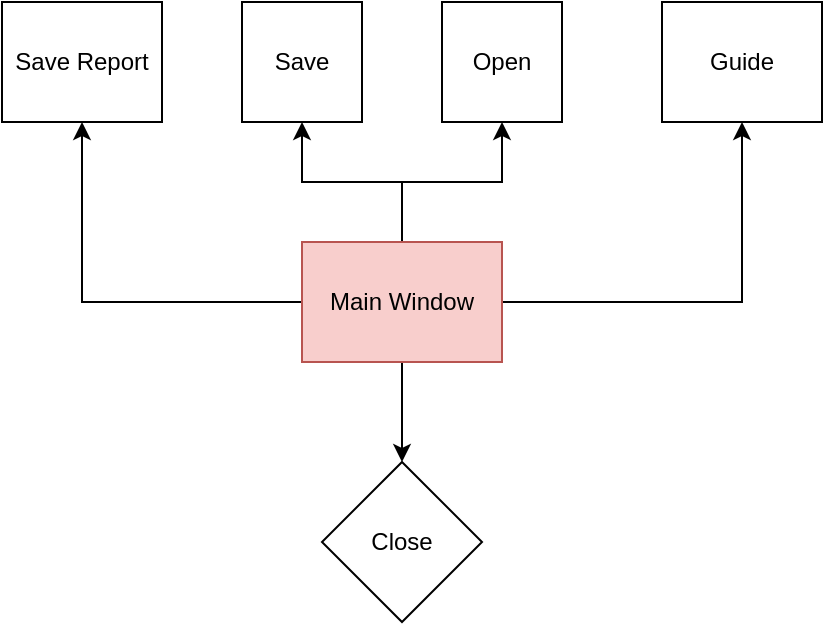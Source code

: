 <mxfile version="13.2.6" type="device"><diagram id="lANPRyZkflNKKlKGTBv8" name="Page-1"><mxGraphModel dx="868" dy="488" grid="1" gridSize="10" guides="1" tooltips="1" connect="1" arrows="1" fold="1" page="1" pageScale="1" pageWidth="827" pageHeight="1169" math="0" shadow="0"><root><mxCell id="0"/><mxCell id="1" parent="0"/><mxCell id="h74xpuuo19yp4yZbw9gS-9" value="" style="edgeStyle=orthogonalEdgeStyle;rounded=0;orthogonalLoop=1;jettySize=auto;html=1;" edge="1" parent="1" source="h74xpuuo19yp4yZbw9gS-1" target="h74xpuuo19yp4yZbw9gS-7"><mxGeometry relative="1" as="geometry"/></mxCell><mxCell id="h74xpuuo19yp4yZbw9gS-10" style="edgeStyle=orthogonalEdgeStyle;rounded=0;orthogonalLoop=1;jettySize=auto;html=1;entryX=0.5;entryY=1;entryDx=0;entryDy=0;" edge="1" parent="1" source="h74xpuuo19yp4yZbw9gS-1" target="h74xpuuo19yp4yZbw9gS-3"><mxGeometry relative="1" as="geometry"><mxPoint x="240" y="160" as="targetPoint"/></mxGeometry></mxCell><mxCell id="h74xpuuo19yp4yZbw9gS-11" style="edgeStyle=orthogonalEdgeStyle;rounded=0;orthogonalLoop=1;jettySize=auto;html=1;entryX=0.5;entryY=1;entryDx=0;entryDy=0;" edge="1" parent="1" source="h74xpuuo19yp4yZbw9gS-1" target="h74xpuuo19yp4yZbw9gS-2"><mxGeometry relative="1" as="geometry"><mxPoint x="350" y="180" as="targetPoint"/></mxGeometry></mxCell><mxCell id="h74xpuuo19yp4yZbw9gS-12" style="edgeStyle=orthogonalEdgeStyle;rounded=0;orthogonalLoop=1;jettySize=auto;html=1;entryX=0.5;entryY=1;entryDx=0;entryDy=0;" edge="1" parent="1" source="h74xpuuo19yp4yZbw9gS-1" target="h74xpuuo19yp4yZbw9gS-4"><mxGeometry relative="1" as="geometry"><mxPoint x="450" y="180" as="targetPoint"/></mxGeometry></mxCell><mxCell id="h74xpuuo19yp4yZbw9gS-13" style="edgeStyle=orthogonalEdgeStyle;rounded=0;orthogonalLoop=1;jettySize=auto;html=1;entryX=0.5;entryY=1;entryDx=0;entryDy=0;" edge="1" parent="1" source="h74xpuuo19yp4yZbw9gS-1" target="h74xpuuo19yp4yZbw9gS-5"><mxGeometry relative="1" as="geometry"><mxPoint x="570" y="160" as="targetPoint"/><Array as="points"><mxPoint x="570" y="240"/></Array></mxGeometry></mxCell><mxCell id="h74xpuuo19yp4yZbw9gS-1" value="Main Window" style="rounded=0;whiteSpace=wrap;html=1;fillColor=#f8cecc;strokeColor=#b85450;" vertex="1" parent="1"><mxGeometry x="350" y="210" width="100" height="60" as="geometry"/></mxCell><mxCell id="h74xpuuo19yp4yZbw9gS-2" value="Save" style="rounded=0;whiteSpace=wrap;html=1;" vertex="1" parent="1"><mxGeometry x="320" y="90" width="60" height="60" as="geometry"/></mxCell><mxCell id="h74xpuuo19yp4yZbw9gS-3" value="Save Report" style="rounded=0;whiteSpace=wrap;html=1;" vertex="1" parent="1"><mxGeometry x="200" y="90" width="80" height="60" as="geometry"/></mxCell><mxCell id="h74xpuuo19yp4yZbw9gS-4" value="Open" style="rounded=0;whiteSpace=wrap;html=1;" vertex="1" parent="1"><mxGeometry x="420" y="90" width="60" height="60" as="geometry"/></mxCell><mxCell id="h74xpuuo19yp4yZbw9gS-5" value="Guide" style="rounded=0;whiteSpace=wrap;html=1;" vertex="1" parent="1"><mxGeometry x="530" y="90" width="80" height="60" as="geometry"/></mxCell><mxCell id="h74xpuuo19yp4yZbw9gS-7" value="Close" style="rhombus;whiteSpace=wrap;html=1;" vertex="1" parent="1"><mxGeometry x="360" y="320" width="80" height="80" as="geometry"/></mxCell></root></mxGraphModel></diagram></mxfile>